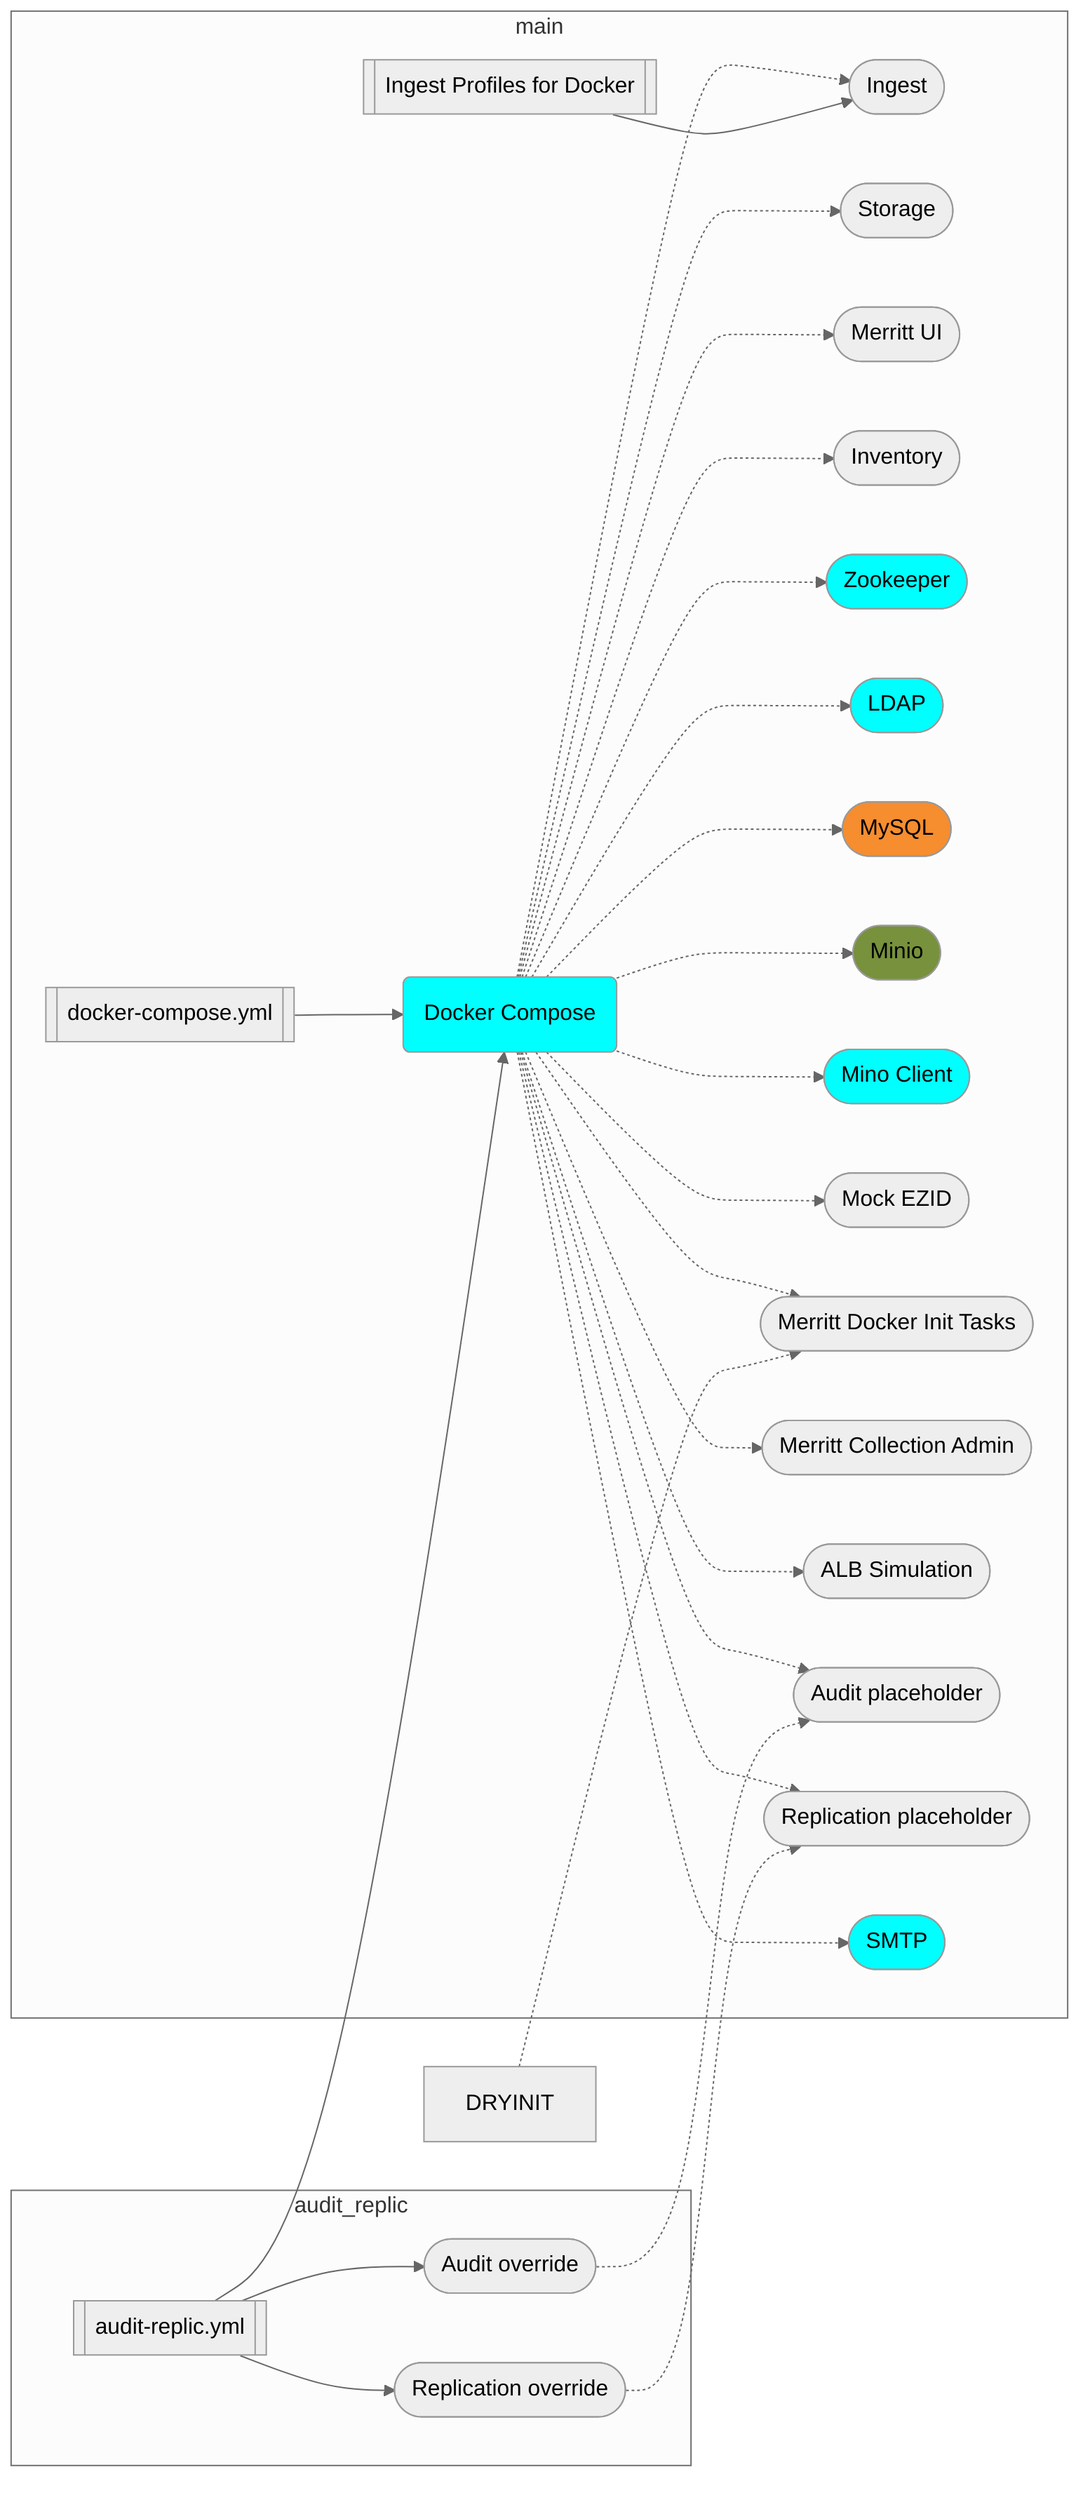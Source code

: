 %%{init: {'theme': 'neutral', 'securityLevel': 'loose', 'themeVariables': {'fontFamily': 'arial'}}}%%
graph LR
  DOCKYML[[docker-compose.yml]]
  click DOCKYML href "https://github.com/CDLUC3/merritt-docker/blob/main/mrt-services/docker-compose.yml" "source code"
  DOCK(Docker Compose)
  ING([Ingest])
  click ING href "https://github.com/CDLUC3/mrt-ingest" "source code"
  STORE([Storage])
  click STORE href "https://github.com/CDLUC3/mrt-store" "source code"
  UI([Merritt UI])
  click UI href "https://github.com/CDLUC3/mrt-dashboard" "source code"
  INV([Inventory])
  click INV href "https://github.com/CDLUC3/mrt-inventory" "source code"
  ZOO([Zookeeper])
  click ZOO href "https://github.com/CDLUC3/mrt-zoo" "source code"
  LDAP([LDAP])
  click LDAP href "https://github.com/CDLUC3/merritt-docker/tree/main/mrt-services/ldap" "source code"
  MYSQL([MySQL])
  click MYSQL href "https://github.com/CDLUC3/merritt-docker/tree/main/mrt-services/mysql" "source code"
  MINIO([Minio])
  click MINIO href "https://github.com/CDLUC3/merritt-docker/blob/main/mrt-services/docker-compose.yml#L193-L204" "source code"
  MINIOMC([Mino Client])
  click MINIOMC href "https://github.com/CDLUC3/merritt-docker/blob/main/mrt-services/docker-compose.yml#L206-L217" "source code"
  EZID([Mock EZID])
  click EZID href "https://github.com/CDLUC3/merritt-docker/blob/main/mrt-services/docker-compose.yml#L218-L229" "source code"
  INIT([Merritt Docker Init Tasks])
  click INIT href "https://github.com/CDLUC3/merritt-docker/blob/main/mrt-services/docker-compose.yml#L230-L249" "source code"
  COLLADMIN([Merritt Collection Admin])
  click COLLADMIN href "https://github.com/CDLUC3/mrt-admin-lambda" "source code"
  ALB([ALB Simulation])
  click ALB href "https://github.com/CDLUC3/mrt-admin-lambda/tree/main/simulate-lambda-alb" "source code"
  AUDIT([Audit placeholder])
  REPLIC([Replication placeholder])
  SMTP([SMTP])
  click SMTP href "https://github.com/CDLUC3/merritt-docker/blob/main/mrt-services/docker-compose.yml#L165-L170" "source code"
  INPROF[[Ingest Profiles for Docker]]
  click INPROF href "https://github.com/CDLUC3/merritt-docker/tree/main/mrt-services/ingest/profiles" "source code"

  subgraph main
    DOCKYML --> DOCK
    DOCK -.-> ING
    DOCK -.-> STORE
    DOCK -.-> UI
    DOCK -.-> INV
    DOCK -.-> ZOO
    DOCK -.-> LDAP
    DOCK -.-> MYSQL
    DOCK -.-> MINIO
    DOCK -.-> MINIOMC
    DOCK -.-> EZID
    DOCK -.-> INIT
    DOCK -.-> COLLADMIN
    DOCK -.-> ALB
    DOCK -.-> AUDIT
    DOCK -.-> REPLIC
    DOCK -.-> SMTP
    INPROF --> ING
  end

  ARYML[[audit-replic.yml]]
  AUDIT2([Audit override])
  REPLIC2([Replication override])
  ARYML --> DOCK

  subgraph audit_replic
    ARYML --> AUDIT2
    ARYML --> REPLIC2
  end

  AUDIT2 -.-> AUDIT
  REPLIC2 -.-> REPLIC
  DRYINIT -.-> INIT

  style DOCK fill:cyan
  style ZOO fill:cyan
  style LDAP fill:cyan
  style MINIO fill:cyan
  style MINIOMC fill:cyan
  style SMTP fill:cyan
  style MINIO fill:#77913C
  style MYSQL fill:#F68D2F